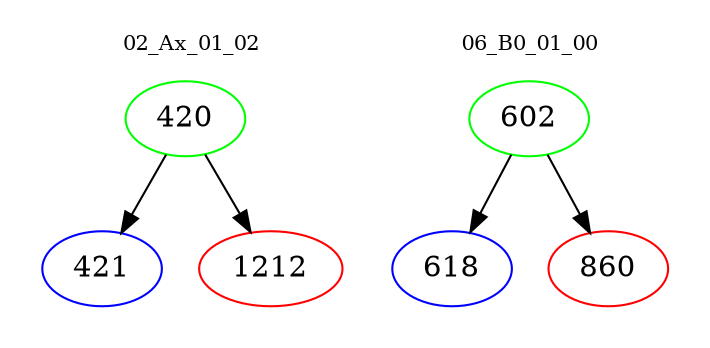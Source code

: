 digraph{
subgraph cluster_0 {
color = white
label = "02_Ax_01_02";
fontsize=10;
T0_420 [label="420", color="green"]
T0_420 -> T0_421 [color="black"]
T0_421 [label="421", color="blue"]
T0_420 -> T0_1212 [color="black"]
T0_1212 [label="1212", color="red"]
}
subgraph cluster_1 {
color = white
label = "06_B0_01_00";
fontsize=10;
T1_602 [label="602", color="green"]
T1_602 -> T1_618 [color="black"]
T1_618 [label="618", color="blue"]
T1_602 -> T1_860 [color="black"]
T1_860 [label="860", color="red"]
}
}
